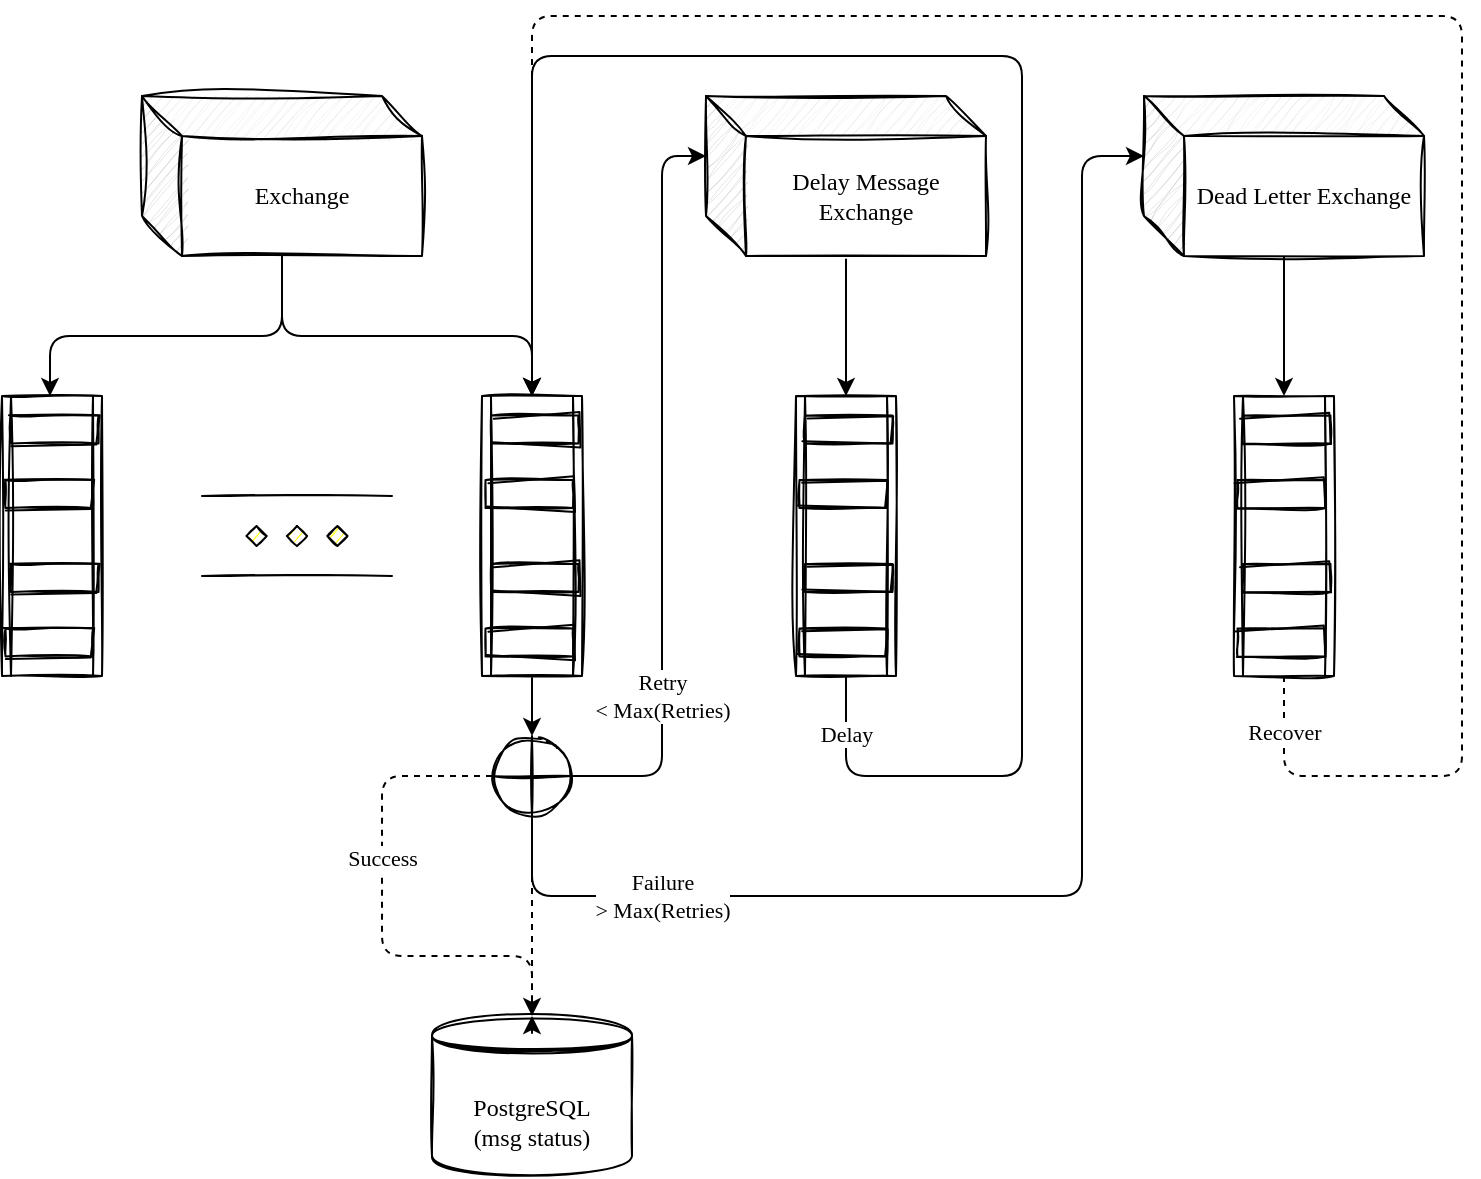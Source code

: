<mxfile>
    <diagram id="LXRP24agHynsKWVxxbwd" name="Page-1">
        <mxGraphModel dx="896" dy="788" grid="1" gridSize="10" guides="1" tooltips="1" connect="1" arrows="1" fold="1" page="1" pageScale="1" pageWidth="850" pageHeight="1100" math="0" shadow="0">
            <root>
                <mxCell id="0"/>
                <mxCell id="1" parent="0"/>
                <mxCell id="18" style="edgeStyle=orthogonalEdgeStyle;html=1;fontFamily=Comic Sans MS;" edge="1" parent="1" source="2" target="15">
                    <mxGeometry relative="1" as="geometry">
                        <Array as="points">
                            <mxPoint x="170" y="260"/>
                            <mxPoint x="54" y="260"/>
                        </Array>
                    </mxGeometry>
                </mxCell>
                <mxCell id="19" style="edgeStyle=orthogonalEdgeStyle;html=1;fontFamily=Comic Sans MS;" edge="1" parent="1" source="2" target="14">
                    <mxGeometry relative="1" as="geometry">
                        <Array as="points">
                            <mxPoint x="170" y="260"/>
                            <mxPoint x="295" y="260"/>
                        </Array>
                    </mxGeometry>
                </mxCell>
                <mxCell id="2" value="Exchange" style="shape=cube;whiteSpace=wrap;html=1;boundedLbl=1;backgroundOutline=1;darkOpacity=0.05;darkOpacity2=0.1;sketch=1;curveFitting=1;jiggle=2;fontFamily=Comic Sans MS;" vertex="1" parent="1">
                    <mxGeometry x="100" y="140" width="140" height="80" as="geometry"/>
                </mxCell>
                <mxCell id="4" value="PostgreSQL&lt;br&gt;(msg status)" style="shape=datastore;whiteSpace=wrap;html=1;sketch=1;fontFamily=Comic Sans MS;" vertex="1" parent="1">
                    <mxGeometry x="245" y="600" width="100" height="80" as="geometry"/>
                </mxCell>
                <mxCell id="23" style="edgeStyle=orthogonalEdgeStyle;html=1;entryX=0.5;entryY=0;entryDx=0;entryDy=0;fontFamily=Comic Sans MS;exitX=0;exitY=0.5;exitDx=0;exitDy=0;exitPerimeter=0;dashed=1;" edge="1" parent="1" source="11" target="4">
                    <mxGeometry relative="1" as="geometry">
                        <Array as="points">
                            <mxPoint x="220" y="480"/>
                            <mxPoint x="220" y="570"/>
                            <mxPoint x="295" y="570"/>
                        </Array>
                    </mxGeometry>
                </mxCell>
                <mxCell id="24" value="Success" style="edgeLabel;html=1;align=center;verticalAlign=middle;resizable=0;points=[];fontFamily=Comic Sans MS;" vertex="1" connectable="0" parent="23">
                    <mxGeometry x="-0.427" relative="1" as="geometry">
                        <mxPoint y="24" as="offset"/>
                    </mxGeometry>
                </mxCell>
                <mxCell id="28" value="Retry&lt;br&gt;&amp;lt; Max(Retries)" style="edgeStyle=orthogonalEdgeStyle;html=1;entryX=0;entryY=0;entryDx=0;entryDy=30;entryPerimeter=0;fontFamily=Comic Sans MS;" edge="1" parent="1" source="11" target="25">
                    <mxGeometry x="-0.547" relative="1" as="geometry">
                        <Array as="points">
                            <mxPoint x="360" y="480"/>
                            <mxPoint x="360" y="170"/>
                        </Array>
                        <mxPoint as="offset"/>
                    </mxGeometry>
                </mxCell>
                <mxCell id="31" value="" style="edgeStyle=orthogonalEdgeStyle;html=1;entryX=0.5;entryY=0;entryDx=0;entryDy=0;fontFamily=Comic Sans MS;dashed=1;" edge="1" parent="1" source="11" target="4">
                    <mxGeometry x="-0.132" y="20" relative="1" as="geometry">
                        <Array as="points">
                            <mxPoint x="295" y="610"/>
                            <mxPoint x="295" y="610"/>
                        </Array>
                        <mxPoint as="offset"/>
                    </mxGeometry>
                </mxCell>
                <mxCell id="32" value="Failure&lt;br&gt;&amp;gt; Max(Retries)" style="edgeStyle=orthogonalEdgeStyle;html=1;entryX=0;entryY=0;entryDx=0;entryDy=30;entryPerimeter=0;fontFamily=Comic Sans MS;" edge="1" parent="1" source="11" target="26">
                    <mxGeometry x="-0.707" relative="1" as="geometry">
                        <Array as="points">
                            <mxPoint x="295" y="540"/>
                            <mxPoint x="570" y="540"/>
                            <mxPoint x="570" y="170"/>
                        </Array>
                        <mxPoint as="offset"/>
                    </mxGeometry>
                </mxCell>
                <mxCell id="11" value="" style="verticalLabelPosition=bottom;verticalAlign=top;html=1;shape=mxgraph.flowchart.summing_function;sketch=1;fontFamily=Comic Sans MS;" vertex="1" parent="1">
                    <mxGeometry x="275" y="460" width="40" height="40" as="geometry"/>
                </mxCell>
                <mxCell id="22" style="edgeStyle=orthogonalEdgeStyle;html=1;entryX=0.5;entryY=0;entryDx=0;entryDy=0;entryPerimeter=0;fontFamily=Comic Sans MS;" edge="1" parent="1" source="14" target="11">
                    <mxGeometry relative="1" as="geometry"/>
                </mxCell>
                <mxCell id="14" value="" style="verticalLabelPosition=bottom;dashed=0;shadow=0;html=1;align=center;verticalAlign=top;shape=mxgraph.cabinets.distribution_block_4p_125a_11_connections_2;sketch=1;fontFamily=Comic Sans MS;" vertex="1" parent="1">
                    <mxGeometry x="270" y="290" width="50" height="140" as="geometry"/>
                </mxCell>
                <mxCell id="15" value="" style="verticalLabelPosition=bottom;dashed=0;shadow=0;html=1;align=center;verticalAlign=top;shape=mxgraph.cabinets.distribution_block_4p_125a_11_connections_2;sketch=1;fontFamily=Comic Sans MS;" vertex="1" parent="1">
                    <mxGeometry x="30" y="290" width="50" height="140" as="geometry"/>
                </mxCell>
                <mxCell id="30" style="edgeStyle=orthogonalEdgeStyle;html=1;fontFamily=Comic Sans MS;" edge="1" parent="1" source="25" target="27">
                    <mxGeometry relative="1" as="geometry"/>
                </mxCell>
                <mxCell id="25" value="Delay Message Exchange" style="shape=cube;whiteSpace=wrap;html=1;boundedLbl=1;backgroundOutline=1;darkOpacity=0.05;darkOpacity2=0.1;sketch=1;curveFitting=1;jiggle=2;fontFamily=Comic Sans MS;" vertex="1" parent="1">
                    <mxGeometry x="382" y="140" width="140" height="80" as="geometry"/>
                </mxCell>
                <mxCell id="34" style="edgeStyle=orthogonalEdgeStyle;html=1;fontFamily=Comic Sans MS;" edge="1" parent="1" source="26" target="33">
                    <mxGeometry relative="1" as="geometry"/>
                </mxCell>
                <mxCell id="26" value="Dead Letter Exchange" style="shape=cube;whiteSpace=wrap;html=1;boundedLbl=1;backgroundOutline=1;darkOpacity=0.05;darkOpacity2=0.1;sketch=1;curveFitting=1;jiggle=2;fontFamily=Comic Sans MS;" vertex="1" parent="1">
                    <mxGeometry x="601" y="140" width="140" height="80" as="geometry"/>
                </mxCell>
                <mxCell id="29" value="Delay" style="edgeStyle=orthogonalEdgeStyle;html=1;fontFamily=Comic Sans MS;" edge="1" parent="1" source="27" target="14">
                    <mxGeometry x="-0.938" relative="1" as="geometry">
                        <mxPoint x="440" y="460" as="targetPoint"/>
                        <Array as="points">
                            <mxPoint x="452" y="480"/>
                            <mxPoint x="540" y="480"/>
                            <mxPoint x="540" y="120"/>
                            <mxPoint x="295" y="120"/>
                        </Array>
                        <mxPoint as="offset"/>
                    </mxGeometry>
                </mxCell>
                <mxCell id="27" value="" style="verticalLabelPosition=bottom;dashed=0;shadow=0;html=1;align=center;verticalAlign=top;shape=mxgraph.cabinets.distribution_block_4p_125a_11_connections_2;sketch=1;fontFamily=Comic Sans MS;" vertex="1" parent="1">
                    <mxGeometry x="427" y="290" width="50" height="140" as="geometry"/>
                </mxCell>
                <mxCell id="35" value="Recover" style="edgeStyle=orthogonalEdgeStyle;html=1;fontFamily=Comic Sans MS;dashed=1;" edge="1" parent="1" source="33" target="14">
                    <mxGeometry x="-0.952" relative="1" as="geometry">
                        <Array as="points">
                            <mxPoint x="671" y="480"/>
                            <mxPoint x="760" y="480"/>
                            <mxPoint x="760" y="100"/>
                            <mxPoint x="295" y="100"/>
                        </Array>
                        <mxPoint as="offset"/>
                    </mxGeometry>
                </mxCell>
                <mxCell id="33" value="" style="verticalLabelPosition=bottom;dashed=0;shadow=0;html=1;align=center;verticalAlign=top;shape=mxgraph.cabinets.distribution_block_4p_125a_11_connections_2;sketch=1;fontFamily=Comic Sans MS;" vertex="1" parent="1">
                    <mxGeometry x="646" y="290" width="50" height="140" as="geometry"/>
                </mxCell>
                <mxCell id="39" value="" style="verticalLabelPosition=bottom;verticalAlign=top;html=1;shape=mxgraph.flowchart.parallel_mode;pointerEvents=1;sketch=1;fontFamily=Comic Sans MS;" vertex="1" parent="1">
                    <mxGeometry x="130" y="340" width="95" height="40" as="geometry"/>
                </mxCell>
            </root>
        </mxGraphModel>
    </diagram>
</mxfile>